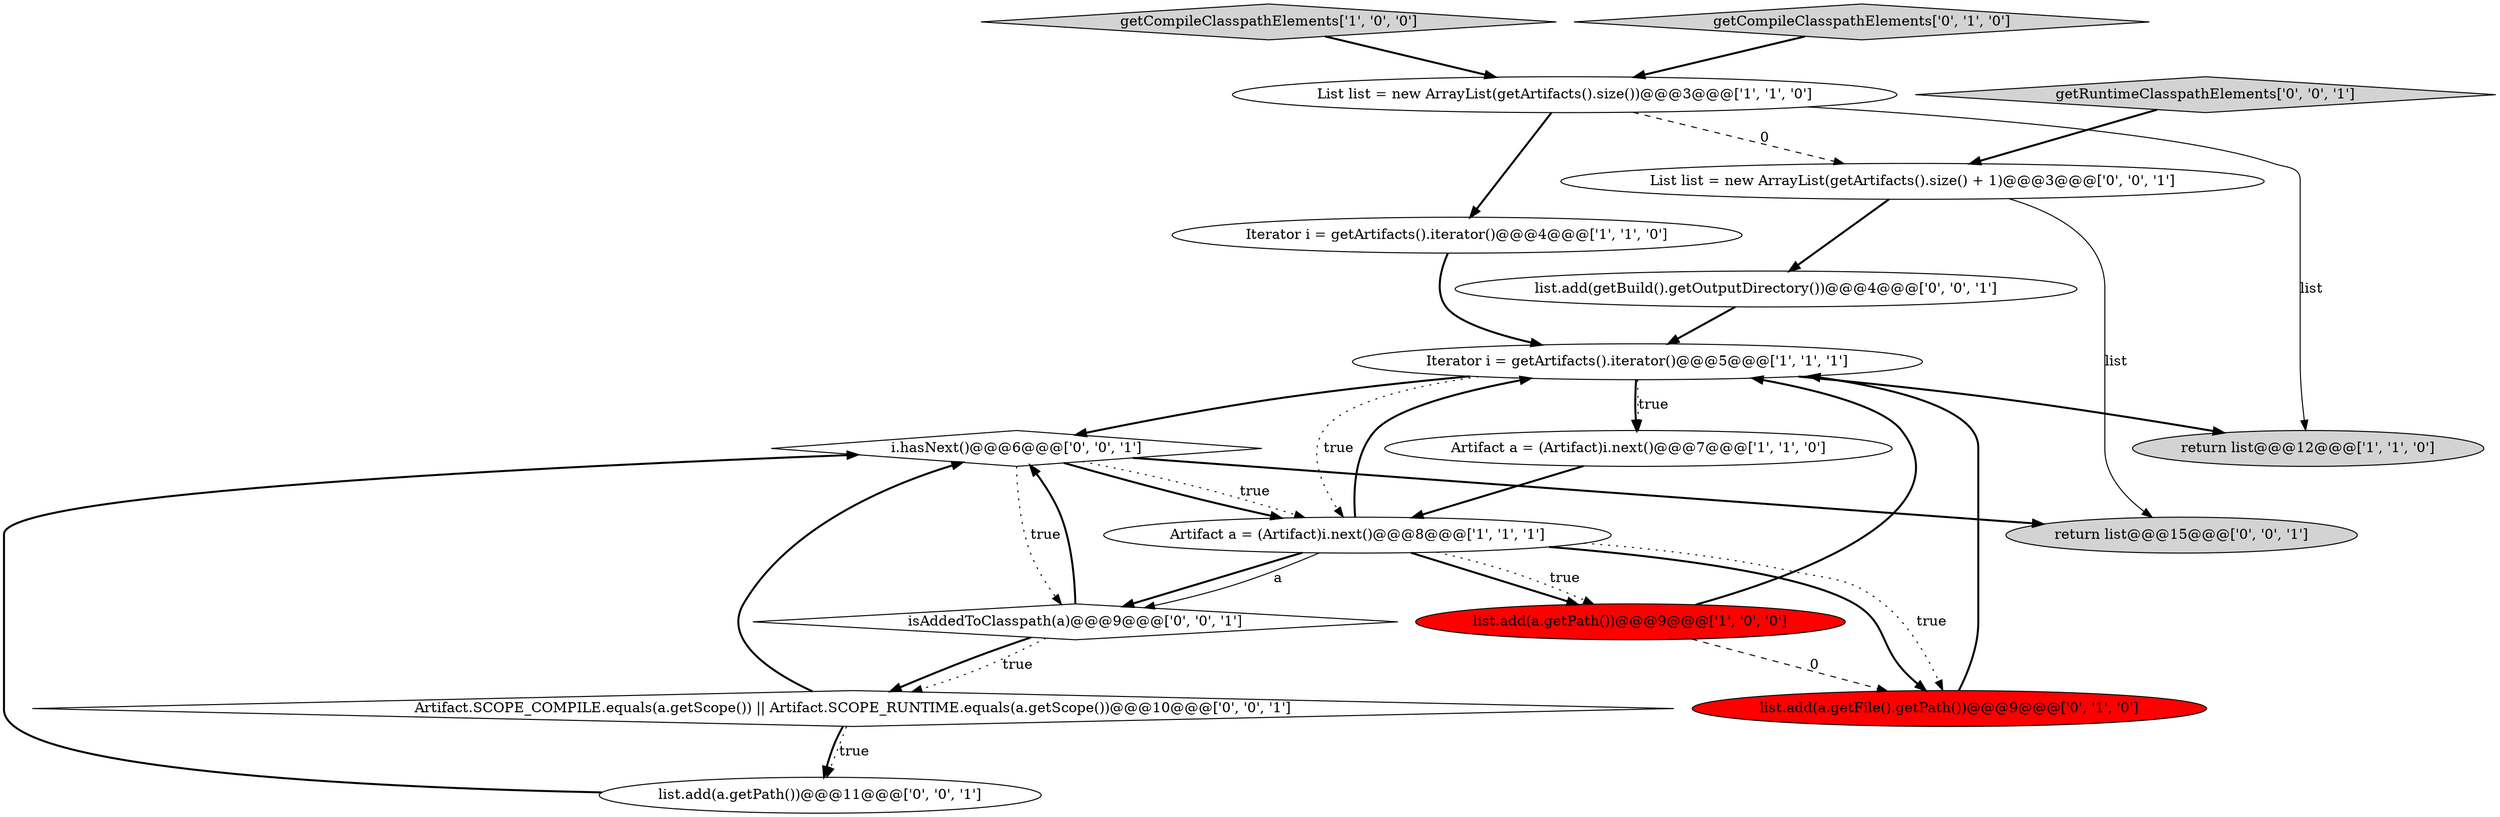digraph {
3 [style = filled, label = "Iterator i = getArtifacts().iterator()@@@5@@@['1', '1', '1']", fillcolor = white, shape = ellipse image = "AAA0AAABBB1BBB"];
17 [style = filled, label = "list.add(a.getPath())@@@11@@@['0', '0', '1']", fillcolor = white, shape = ellipse image = "AAA0AAABBB3BBB"];
1 [style = filled, label = "list.add(a.getPath())@@@9@@@['1', '0', '0']", fillcolor = red, shape = ellipse image = "AAA1AAABBB1BBB"];
14 [style = filled, label = "Artifact.SCOPE_COMPILE.equals(a.getScope()) || Artifact.SCOPE_RUNTIME.equals(a.getScope())@@@10@@@['0', '0', '1']", fillcolor = white, shape = diamond image = "AAA0AAABBB3BBB"];
15 [style = filled, label = "return list@@@15@@@['0', '0', '1']", fillcolor = lightgray, shape = ellipse image = "AAA0AAABBB3BBB"];
10 [style = filled, label = "i.hasNext()@@@6@@@['0', '0', '1']", fillcolor = white, shape = diamond image = "AAA0AAABBB3BBB"];
4 [style = filled, label = "getCompileClasspathElements['1', '0', '0']", fillcolor = lightgray, shape = diamond image = "AAA0AAABBB1BBB"];
11 [style = filled, label = "isAddedToClasspath(a)@@@9@@@['0', '0', '1']", fillcolor = white, shape = diamond image = "AAA0AAABBB3BBB"];
0 [style = filled, label = "Artifact a = (Artifact)i.next()@@@8@@@['1', '1', '1']", fillcolor = white, shape = ellipse image = "AAA0AAABBB1BBB"];
2 [style = filled, label = "Iterator i = getArtifacts().iterator()@@@4@@@['1', '1', '0']", fillcolor = white, shape = ellipse image = "AAA0AAABBB1BBB"];
8 [style = filled, label = "getCompileClasspathElements['0', '1', '0']", fillcolor = lightgray, shape = diamond image = "AAA0AAABBB2BBB"];
7 [style = filled, label = "List list = new ArrayList(getArtifacts().size())@@@3@@@['1', '1', '0']", fillcolor = white, shape = ellipse image = "AAA0AAABBB1BBB"];
5 [style = filled, label = "Artifact a = (Artifact)i.next()@@@7@@@['1', '1', '0']", fillcolor = white, shape = ellipse image = "AAA0AAABBB1BBB"];
12 [style = filled, label = "List list = new ArrayList(getArtifacts().size() + 1)@@@3@@@['0', '0', '1']", fillcolor = white, shape = ellipse image = "AAA0AAABBB3BBB"];
13 [style = filled, label = "list.add(getBuild().getOutputDirectory())@@@4@@@['0', '0', '1']", fillcolor = white, shape = ellipse image = "AAA0AAABBB3BBB"];
16 [style = filled, label = "getRuntimeClasspathElements['0', '0', '1']", fillcolor = lightgray, shape = diamond image = "AAA0AAABBB3BBB"];
9 [style = filled, label = "list.add(a.getFile().getPath())@@@9@@@['0', '1', '0']", fillcolor = red, shape = ellipse image = "AAA1AAABBB2BBB"];
6 [style = filled, label = "return list@@@12@@@['1', '1', '0']", fillcolor = lightgray, shape = ellipse image = "AAA0AAABBB1BBB"];
0->3 [style = bold, label=""];
17->10 [style = bold, label=""];
0->9 [style = bold, label=""];
10->15 [style = bold, label=""];
11->14 [style = bold, label=""];
2->3 [style = bold, label=""];
12->15 [style = solid, label="list"];
7->6 [style = solid, label="list"];
1->3 [style = bold, label=""];
11->14 [style = dotted, label="true"];
14->10 [style = bold, label=""];
0->11 [style = bold, label=""];
3->6 [style = bold, label=""];
14->17 [style = bold, label=""];
1->9 [style = dashed, label="0"];
4->7 [style = bold, label=""];
8->7 [style = bold, label=""];
14->17 [style = dotted, label="true"];
12->13 [style = bold, label=""];
3->10 [style = bold, label=""];
0->11 [style = solid, label="a"];
3->5 [style = bold, label=""];
3->5 [style = dotted, label="true"];
13->3 [style = bold, label=""];
5->0 [style = bold, label=""];
10->11 [style = dotted, label="true"];
11->10 [style = bold, label=""];
7->2 [style = bold, label=""];
0->1 [style = bold, label=""];
10->0 [style = bold, label=""];
3->0 [style = dotted, label="true"];
7->12 [style = dashed, label="0"];
9->3 [style = bold, label=""];
10->0 [style = dotted, label="true"];
0->9 [style = dotted, label="true"];
16->12 [style = bold, label=""];
0->1 [style = dotted, label="true"];
}
